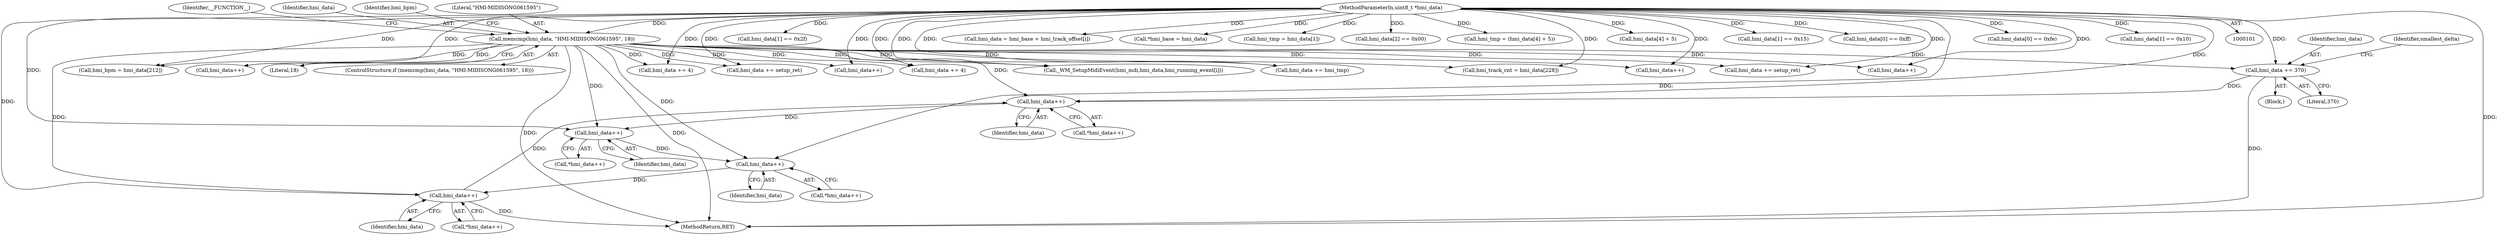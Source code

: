 digraph "0_wildmidi_660b513d99bced8783a4a5984ac2f742c74ebbdd@pointer" {
"1000312" [label="(Call,hmi_data += 370)"];
"1000197" [label="(Call,memcmp(hmi_data, \"HMI-MIDISONG061595\", 18))"];
"1000102" [label="(MethodParameterIn,uint8_t *hmi_data)"];
"1000355" [label="(Call,hmi_data++)"];
"1000363" [label="(Call,hmi_data++)"];
"1000372" [label="(Call,hmi_data++)"];
"1000381" [label="(Call,hmi_data++)"];
"1000834" [label="(Call,hmi_data[1] == 0x2f)"];
"1000803" [label="(Call,hmi_data += 4)"];
"1000795" [label="(Call,hmi_data += 4)"];
"1000372" [label="(Call,hmi_data++)"];
"1000218" [label="(Call,hmi_track_cnt = hmi_data[228])"];
"1000200" [label="(Literal,18)"];
"1000313" [label="(Identifier,hmi_data)"];
"1000210" [label="(Call,hmi_bpm = hmi_data[212])"];
"1000203" [label="(Identifier,__FUNCTION__)"];
"1000314" [label="(Literal,370)"];
"1001114" [label="(Call,hmi_data++)"];
"1000380" [label="(Call,*hmi_data++)"];
"1000381" [label="(Call,hmi_data++)"];
"1000354" [label="(Call,*hmi_data++)"];
"1000198" [label="(Identifier,hmi_data)"];
"1000970" [label="(Call,hmi_data += setup_ret)"];
"1000746" [label="(Call,hmi_data = hmi_base + hmi_track_offset[i])"];
"1000110" [label="(Call,*hmi_base = hmi_data)"];
"1000943" [label="(Call,hmi_tmp = hmi_data[1])"];
"1000839" [label="(Call,hmi_data[2] == 0x00)"];
"1001286" [label="(MethodReturn,RET)"];
"1000211" [label="(Identifier,hmi_bpm)"];
"1000197" [label="(Call,memcmp(hmi_data, \"HMI-MIDISONG061595\", 18))"];
"1000364" [label="(Identifier,hmi_data)"];
"1000363" [label="(Call,hmi_data++)"];
"1000382" [label="(Identifier,hmi_data)"];
"1000356" [label="(Identifier,hmi_data)"];
"1000772" [label="(Call,hmi_tmp = (hmi_data[4] + 5))"];
"1001011" [label="(Call,hmi_data++)"];
"1000774" [label="(Call,hmi_data[4] + 5)"];
"1000817" [label="(Call,_WM_SetupMidiEvent(hmi_mdi,hmi_data,hmi_running_event[i]))"];
"1000371" [label="(Call,*hmi_data++)"];
"1000196" [label="(ControlStructure,if (memcmp(hmi_data, \"HMI-MIDISONG061595\", 18)))"];
"1000373" [label="(Identifier,hmi_data)"];
"1000362" [label="(Call,*hmi_data++)"];
"1000102" [label="(MethodParameterIn,uint8_t *hmi_data)"];
"1000312" [label="(Call,hmi_data += 370)"];
"1000789" [label="(Call,hmi_data[1] == 0x15)"];
"1000828" [label="(Call,hmi_data[0] == 0xff)"];
"1000355" [label="(Call,hmi_data++)"];
"1000779" [label="(Call,hmi_data += hmi_tmp)"];
"1001138" [label="(Call,hmi_data++)"];
"1000316" [label="(Identifier,smallest_delta)"];
"1000104" [label="(Block,)"];
"1000199" [label="(Literal,\"HMI-MIDISONG061595\")"];
"1000759" [label="(Call,hmi_data[0] == 0xfe)"];
"1001084" [label="(Call,hmi_data += setup_ret)"];
"1000766" [label="(Call,hmi_data[1] == 0x10)"];
"1001039" [label="(Call,hmi_data++)"];
"1000312" -> "1000104"  [label="AST: "];
"1000312" -> "1000314"  [label="CFG: "];
"1000313" -> "1000312"  [label="AST: "];
"1000314" -> "1000312"  [label="AST: "];
"1000316" -> "1000312"  [label="CFG: "];
"1000312" -> "1001286"  [label="DDG: "];
"1000197" -> "1000312"  [label="DDG: "];
"1000102" -> "1000312"  [label="DDG: "];
"1000312" -> "1000355"  [label="DDG: "];
"1000197" -> "1000196"  [label="AST: "];
"1000197" -> "1000200"  [label="CFG: "];
"1000198" -> "1000197"  [label="AST: "];
"1000199" -> "1000197"  [label="AST: "];
"1000200" -> "1000197"  [label="AST: "];
"1000203" -> "1000197"  [label="CFG: "];
"1000211" -> "1000197"  [label="CFG: "];
"1000197" -> "1001286"  [label="DDG: "];
"1000197" -> "1001286"  [label="DDG: "];
"1000102" -> "1000197"  [label="DDG: "];
"1000197" -> "1000210"  [label="DDG: "];
"1000197" -> "1000218"  [label="DDG: "];
"1000197" -> "1000355"  [label="DDG: "];
"1000197" -> "1000363"  [label="DDG: "];
"1000197" -> "1000372"  [label="DDG: "];
"1000197" -> "1000381"  [label="DDG: "];
"1000197" -> "1000779"  [label="DDG: "];
"1000197" -> "1000795"  [label="DDG: "];
"1000197" -> "1000803"  [label="DDG: "];
"1000197" -> "1000817"  [label="DDG: "];
"1000197" -> "1000970"  [label="DDG: "];
"1000197" -> "1001011"  [label="DDG: "];
"1000197" -> "1001039"  [label="DDG: "];
"1000197" -> "1001084"  [label="DDG: "];
"1000197" -> "1001114"  [label="DDG: "];
"1000197" -> "1001138"  [label="DDG: "];
"1000102" -> "1000101"  [label="AST: "];
"1000102" -> "1001286"  [label="DDG: "];
"1000102" -> "1000110"  [label="DDG: "];
"1000102" -> "1000210"  [label="DDG: "];
"1000102" -> "1000218"  [label="DDG: "];
"1000102" -> "1000355"  [label="DDG: "];
"1000102" -> "1000363"  [label="DDG: "];
"1000102" -> "1000372"  [label="DDG: "];
"1000102" -> "1000381"  [label="DDG: "];
"1000102" -> "1000746"  [label="DDG: "];
"1000102" -> "1000759"  [label="DDG: "];
"1000102" -> "1000766"  [label="DDG: "];
"1000102" -> "1000772"  [label="DDG: "];
"1000102" -> "1000774"  [label="DDG: "];
"1000102" -> "1000779"  [label="DDG: "];
"1000102" -> "1000789"  [label="DDG: "];
"1000102" -> "1000795"  [label="DDG: "];
"1000102" -> "1000803"  [label="DDG: "];
"1000102" -> "1000817"  [label="DDG: "];
"1000102" -> "1000828"  [label="DDG: "];
"1000102" -> "1000834"  [label="DDG: "];
"1000102" -> "1000839"  [label="DDG: "];
"1000102" -> "1000943"  [label="DDG: "];
"1000102" -> "1000970"  [label="DDG: "];
"1000102" -> "1001011"  [label="DDG: "];
"1000102" -> "1001039"  [label="DDG: "];
"1000102" -> "1001084"  [label="DDG: "];
"1000102" -> "1001114"  [label="DDG: "];
"1000102" -> "1001138"  [label="DDG: "];
"1000355" -> "1000354"  [label="AST: "];
"1000355" -> "1000356"  [label="CFG: "];
"1000356" -> "1000355"  [label="AST: "];
"1000354" -> "1000355"  [label="CFG: "];
"1000381" -> "1000355"  [label="DDG: "];
"1000355" -> "1000363"  [label="DDG: "];
"1000363" -> "1000362"  [label="AST: "];
"1000363" -> "1000364"  [label="CFG: "];
"1000364" -> "1000363"  [label="AST: "];
"1000362" -> "1000363"  [label="CFG: "];
"1000363" -> "1000372"  [label="DDG: "];
"1000372" -> "1000371"  [label="AST: "];
"1000372" -> "1000373"  [label="CFG: "];
"1000373" -> "1000372"  [label="AST: "];
"1000371" -> "1000372"  [label="CFG: "];
"1000372" -> "1000381"  [label="DDG: "];
"1000381" -> "1000380"  [label="AST: "];
"1000381" -> "1000382"  [label="CFG: "];
"1000382" -> "1000381"  [label="AST: "];
"1000380" -> "1000381"  [label="CFG: "];
"1000381" -> "1001286"  [label="DDG: "];
}

